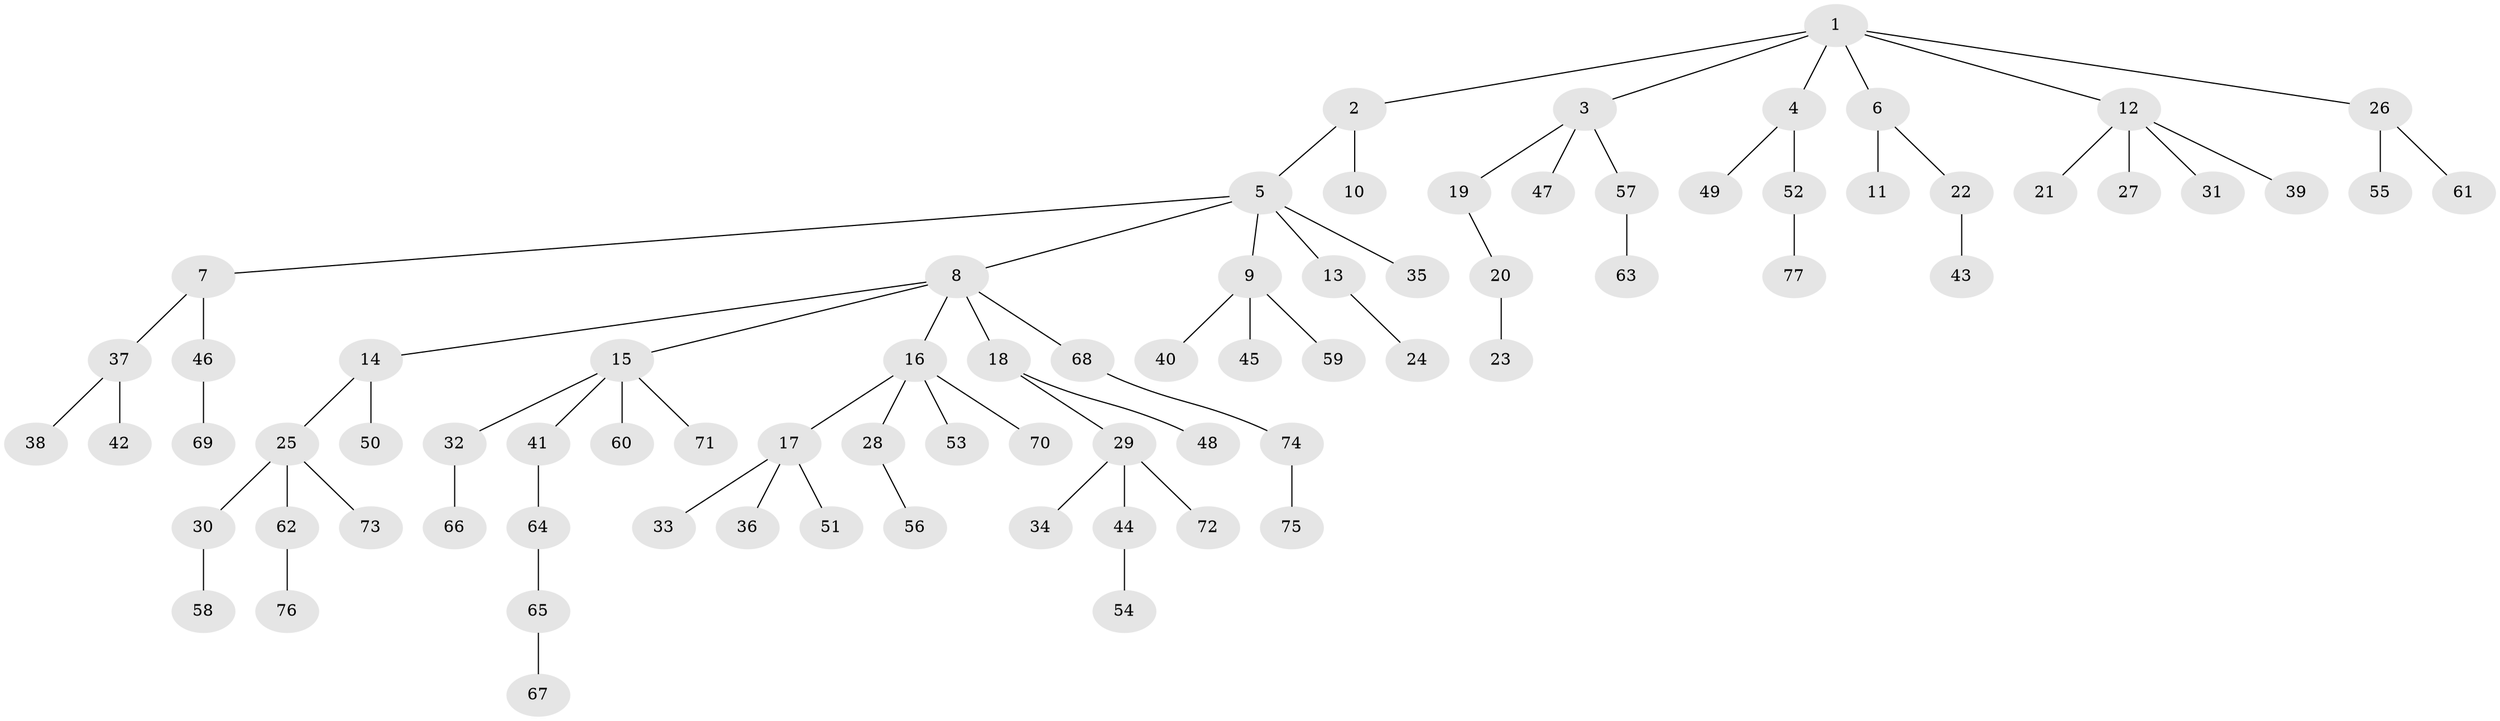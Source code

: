 // coarse degree distribution, {7: 0.0196078431372549, 4: 0.11764705882352941, 2: 0.13725490196078433, 8: 0.0196078431372549, 6: 0.0196078431372549, 1: 0.6470588235294118, 5: 0.0196078431372549, 3: 0.0196078431372549}
// Generated by graph-tools (version 1.1) at 2025/42/03/06/25 10:42:02]
// undirected, 77 vertices, 76 edges
graph export_dot {
graph [start="1"]
  node [color=gray90,style=filled];
  1;
  2;
  3;
  4;
  5;
  6;
  7;
  8;
  9;
  10;
  11;
  12;
  13;
  14;
  15;
  16;
  17;
  18;
  19;
  20;
  21;
  22;
  23;
  24;
  25;
  26;
  27;
  28;
  29;
  30;
  31;
  32;
  33;
  34;
  35;
  36;
  37;
  38;
  39;
  40;
  41;
  42;
  43;
  44;
  45;
  46;
  47;
  48;
  49;
  50;
  51;
  52;
  53;
  54;
  55;
  56;
  57;
  58;
  59;
  60;
  61;
  62;
  63;
  64;
  65;
  66;
  67;
  68;
  69;
  70;
  71;
  72;
  73;
  74;
  75;
  76;
  77;
  1 -- 2;
  1 -- 3;
  1 -- 4;
  1 -- 6;
  1 -- 12;
  1 -- 26;
  2 -- 5;
  2 -- 10;
  3 -- 19;
  3 -- 47;
  3 -- 57;
  4 -- 49;
  4 -- 52;
  5 -- 7;
  5 -- 8;
  5 -- 9;
  5 -- 13;
  5 -- 35;
  6 -- 11;
  6 -- 22;
  7 -- 37;
  7 -- 46;
  8 -- 14;
  8 -- 15;
  8 -- 16;
  8 -- 18;
  8 -- 68;
  9 -- 40;
  9 -- 45;
  9 -- 59;
  12 -- 21;
  12 -- 27;
  12 -- 31;
  12 -- 39;
  13 -- 24;
  14 -- 25;
  14 -- 50;
  15 -- 32;
  15 -- 41;
  15 -- 60;
  15 -- 71;
  16 -- 17;
  16 -- 28;
  16 -- 53;
  16 -- 70;
  17 -- 33;
  17 -- 36;
  17 -- 51;
  18 -- 29;
  18 -- 48;
  19 -- 20;
  20 -- 23;
  22 -- 43;
  25 -- 30;
  25 -- 62;
  25 -- 73;
  26 -- 55;
  26 -- 61;
  28 -- 56;
  29 -- 34;
  29 -- 44;
  29 -- 72;
  30 -- 58;
  32 -- 66;
  37 -- 38;
  37 -- 42;
  41 -- 64;
  44 -- 54;
  46 -- 69;
  52 -- 77;
  57 -- 63;
  62 -- 76;
  64 -- 65;
  65 -- 67;
  68 -- 74;
  74 -- 75;
}
